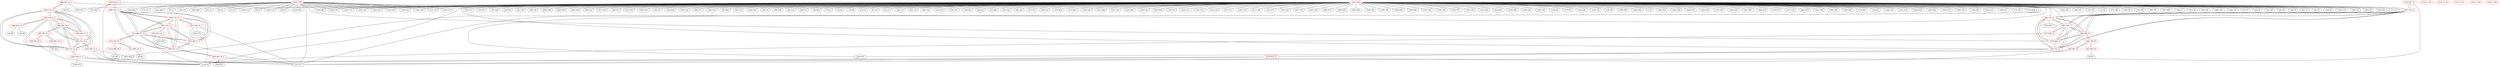 graph {
	276 [label="(276) R37_T1" color=red]
	112 [label="(112) U8"]
	281 [label="(281) T19_T1"]
	277 [label="(277) R38_T1" color=red]
	112 [label="(112) U8"]
	282 [label="(282) T20_T1"]
	278 [label="(278) R39_T1" color=red]
	217 [label="(217) P7"]
	112 [label="(112) U8"]
	283 [label="(283) T21_T1"]
	279 [label="(279) R40_T1" color=red]
	286 [label="(286) R80_P3"]
	280 [label="(280) T18_T1"]
	283 [label="(283) T21_T1"]
	282 [label="(282) T20_T1"]
	281 [label="(281) T19_T1"]
	280 [label="(280) T18_T1" color=red]
	275 [label="(275) R36_T1"]
	286 [label="(286) R80_P3"]
	283 [label="(283) T21_T1"]
	282 [label="(282) T20_T1"]
	281 [label="(281) T19_T1"]
	279 [label="(279) R40_T1"]
	281 [label="(281) T19_T1" color=red]
	276 [label="(276) R37_T1"]
	286 [label="(286) R80_P3"]
	280 [label="(280) T18_T1"]
	283 [label="(283) T21_T1"]
	282 [label="(282) T20_T1"]
	279 [label="(279) R40_T1"]
	282 [label="(282) T20_T1" color=red]
	277 [label="(277) R38_T1"]
	286 [label="(286) R80_P3"]
	280 [label="(280) T18_T1"]
	283 [label="(283) T21_T1"]
	281 [label="(281) T19_T1"]
	279 [label="(279) R40_T1"]
	283 [label="(283) T21_T1" color=red]
	278 [label="(278) R39_T1"]
	286 [label="(286) R80_P3"]
	280 [label="(280) T18_T1"]
	282 [label="(282) T20_T1"]
	281 [label="(281) T19_T1"]
	279 [label="(279) R40_T1"]
	284 [label="(284) T80_P3" color=red]
	285 [label="(285) R81_P3"]
	287 [label="(287) R82_P3"]
	286 [label="(286) R80_P3"]
	285 [label="(285) R81_P3" color=red]
	217 [label="(217) P7"]
	255 [label="(255) D37"]
	284 [label="(284) T80_P3"]
	286 [label="(286) R80_P3" color=red]
	280 [label="(280) T18_T1"]
	283 [label="(283) T21_T1"]
	282 [label="(282) T20_T1"]
	281 [label="(281) T19_T1"]
	279 [label="(279) R40_T1"]
	284 [label="(284) T80_P3"]
	287 [label="(287) R82_P3" color=red]
	0 [label="(0) JP1"]
	284 [label="(284) T80_P3"]
	288 [label="(288) R36_T1_2" color=red]
	15 [label="(15) R6"]
	26 [label="(26) P8"]
	293 [label="(293) T18_T1_2"]
	289 [label="(289) R37_T1_2" color=red]
	184 [label="(184) Y2"]
	190 [label="(190) U13"]
	187 [label="(187) C81"]
	294 [label="(294) T19_T1_2"]
	290 [label="(290) R38_T1_2" color=red]
	112 [label="(112) U8"]
	217 [label="(217) P7"]
	266 [label="(266) R72"]
	295 [label="(295) T20_T1_2"]
	291 [label="(291) R39_T1_2" color=red]
	245 [label="(245) D22"]
	217 [label="(217) P7"]
	112 [label="(112) U8"]
	296 [label="(296) T21_T1_2"]
	292 [label="(292) R40_T1_2" color=red]
	299 [label="(299) R80_P3_2"]
	293 [label="(293) T18_T1_2"]
	296 [label="(296) T21_T1_2"]
	295 [label="(295) T20_T1_2"]
	294 [label="(294) T19_T1_2"]
	293 [label="(293) T18_T1_2" color=red]
	295 [label="(295) T20_T1_2"]
	294 [label="(294) T19_T1_2"]
	296 [label="(296) T21_T1_2"]
	288 [label="(288) R36_T1_2"]
	299 [label="(299) R80_P3_2"]
	292 [label="(292) R40_T1_2"]
	294 [label="(294) T19_T1_2" color=red]
	295 [label="(295) T20_T1_2"]
	293 [label="(293) T18_T1_2"]
	296 [label="(296) T21_T1_2"]
	289 [label="(289) R37_T1_2"]
	299 [label="(299) R80_P3_2"]
	292 [label="(292) R40_T1_2"]
	295 [label="(295) T20_T1_2" color=red]
	294 [label="(294) T19_T1_2"]
	293 [label="(293) T18_T1_2"]
	296 [label="(296) T21_T1_2"]
	290 [label="(290) R38_T1_2"]
	299 [label="(299) R80_P3_2"]
	292 [label="(292) R40_T1_2"]
	296 [label="(296) T21_T1_2" color=red]
	295 [label="(295) T20_T1_2"]
	294 [label="(294) T19_T1_2"]
	293 [label="(293) T18_T1_2"]
	291 [label="(291) R39_T1_2"]
	299 [label="(299) R80_P3_2"]
	292 [label="(292) R40_T1_2"]
	297 [label="(297) T80_P3_2" color=red]
	298 [label="(298) R81_P3_2"]
	300 [label="(300) R82_P3_2"]
	299 [label="(299) R80_P3_2"]
	298 [label="(298) R81_P3_2" color=red]
	47 [label="(47) R18"]
	297 [label="(297) T80_P3_2"]
	299 [label="(299) R80_P3_2" color=red]
	293 [label="(293) T18_T1_2"]
	296 [label="(296) T21_T1_2"]
	295 [label="(295) T20_T1_2"]
	294 [label="(294) T19_T1_2"]
	292 [label="(292) R40_T1_2"]
	297 [label="(297) T80_P3_2"]
	300 [label="(300) R82_P3_2" color=red]
	112 [label="(112) U8"]
	297 [label="(297) T80_P3_2"]
	301 [label="(301) R36_T1_3" color=red]
	112 [label="(112) U8"]
	267 [label="(267) R71"]
	217 [label="(217) P7"]
	306 [label="(306) T18_T1_3"]
	302 [label="(302) R37_T1_3" color=red]
	217 [label="(217) P7"]
	112 [label="(112) U8"]
	272 [label="(272) R78"]
	307 [label="(307) T19_T1_3"]
	303 [label="(303) R38_T1_3" color=red]
	109 [label="(109) U10"]
	103 [label="(103) R44"]
	112 [label="(112) U8"]
	308 [label="(308) T20_T1_3"]
	304 [label="(304) R39_T1_3" color=red]
	217 [label="(217) P7"]
	112 [label="(112) U8"]
	264 [label="(264) R70"]
	309 [label="(309) T21_T1_3"]
	305 [label="(305) R40_T1_3" color=red]
	312 [label="(312) R80_P3_3"]
	306 [label="(306) T18_T1_3"]
	309 [label="(309) T21_T1_3"]
	308 [label="(308) T20_T1_3"]
	307 [label="(307) T19_T1_3"]
	306 [label="(306) T18_T1_3" color=red]
	308 [label="(308) T20_T1_3"]
	307 [label="(307) T19_T1_3"]
	309 [label="(309) T21_T1_3"]
	301 [label="(301) R36_T1_3"]
	312 [label="(312) R80_P3_3"]
	305 [label="(305) R40_T1_3"]
	307 [label="(307) T19_T1_3" color=red]
	308 [label="(308) T20_T1_3"]
	306 [label="(306) T18_T1_3"]
	309 [label="(309) T21_T1_3"]
	302 [label="(302) R37_T1_3"]
	312 [label="(312) R80_P3_3"]
	305 [label="(305) R40_T1_3"]
	308 [label="(308) T20_T1_3" color=red]
	307 [label="(307) T19_T1_3"]
	306 [label="(306) T18_T1_3"]
	309 [label="(309) T21_T1_3"]
	303 [label="(303) R38_T1_3"]
	312 [label="(312) R80_P3_3"]
	305 [label="(305) R40_T1_3"]
	309 [label="(309) T21_T1_3" color=red]
	308 [label="(308) T20_T1_3"]
	307 [label="(307) T19_T1_3"]
	306 [label="(306) T18_T1_3"]
	304 [label="(304) R39_T1_3"]
	312 [label="(312) R80_P3_3"]
	305 [label="(305) R40_T1_3"]
	310 [label="(310) T80_P3_3" color=red]
	311 [label="(311) R81_P3_3"]
	313 [label="(313) R82_P3_3"]
	312 [label="(312) R80_P3_3"]
	311 [label="(311) R81_P3_3" color=red]
	6 [label="(6) R11"]
	310 [label="(310) T80_P3_3"]
	312 [label="(312) R80_P3_3" color=red]
	306 [label="(306) T18_T1_3"]
	309 [label="(309) T21_T1_3"]
	308 [label="(308) T20_T1_3"]
	307 [label="(307) T19_T1_3"]
	305 [label="(305) R40_T1_3"]
	310 [label="(310) T80_P3_3"]
	313 [label="(313) R82_P3_3" color=red]
	27 [label="(27) P9"]
	310 [label="(310) T80_P3_3"]
	314 [label="(314) +1.5V" color=red]
	315 [label="(315) +1.2V" color=red]
	316 [label="(316) +5V" color=red]
	162 [label="(162) R45"]
	175 [label="(175) D7"]
	113 [label="(113) U9"]
	161 [label="(161) R48"]
	8 [label="(8) C5"]
	20 [label="(20) U3"]
	165 [label="(165) C74"]
	189 [label="(189) C86"]
	203 [label="(203) R60"]
	21 [label="(21) U1"]
	16 [label="(16) C2"]
	217 [label="(217) P7"]
	17 [label="(17) C1"]
	9 [label="(9) C4"]
	164 [label="(164) C76"]
	124 [label="(124) C73"]
	192 [label="(192) C87"]
	193 [label="(193) F1"]
	190 [label="(190) U13"]
	163 [label="(163) U12"]
	122 [label="(122) R42"]
	123 [label="(123) C69"]
	194 [label="(194) C82"]
	185 [label="(185) C84"]
	279 [label="(279) R40_T1"]
	317 [label="(317) +3.3V" color=red]
	318 [label="(318) +1.0V" color=red]
	319 [label="(319) +1.8V" color=red]
	320 [label="(320) GND" color=red]
	82 [label="(82) C65"]
	80 [label="(80) C47"]
	73 [label="(73) C10"]
	2 [label="(2) C6"]
	77 [label="(77) C26"]
	78 [label="(78) C36"]
	79 [label="(79) C39"]
	85 [label="(85) C55"]
	207 [label="(207) R61"]
	68 [label="(68) U7"]
	76 [label="(76) C28"]
	84 [label="(84) C62"]
	188 [label="(188) C85"]
	187 [label="(187) C81"]
	186 [label="(186) C83"]
	185 [label="(185) C84"]
	194 [label="(194) C82"]
	190 [label="(190) U13"]
	31 [label="(31) C7"]
	29 [label="(29) C8"]
	191 [label="(191) P5"]
	25 [label="(25) P2"]
	24 [label="(24) P3"]
	22 [label="(22) U4"]
	30 [label="(30) C9"]
	209 [label="(209) J2"]
	195 [label="(195) U14"]
	64 [label="(64) C21"]
	65 [label="(65) C24"]
	83 [label="(83) C63"]
	71 [label="(71) C14"]
	81 [label="(81) C51"]
	189 [label="(189) C86"]
	74 [label="(74) C27"]
	75 [label="(75) C29"]
	202 [label="(202) P6"]
	112 [label="(112) U8"]
	91 [label="(91) C45"]
	90 [label="(90) C35"]
	206 [label="(206) C89"]
	205 [label="(205) C88"]
	204 [label="(204) C90"]
	88 [label="(88) C41"]
	211 [label="(211) C95"]
	86 [label="(86) C53"]
	212 [label="(212) C91"]
	102 [label="(102) SW1"]
	23 [label="(23) U2"]
	100 [label="(100) R49"]
	198 [label="(198) C92"]
	96 [label="(96) C77"]
	199 [label="(199) C93"]
	95 [label="(95) SW2"]
	87 [label="(87) C50"]
	196 [label="(196) C94"]
	28 [label="(28) U5"]
	89 [label="(89) C38"]
	40 [label="(40) C15"]
	39 [label="(39) C17"]
	45 [label="(45) R35"]
	33 [label="(33) J1"]
	19 [label="(19) R2"]
	18 [label="(18) R8"]
	10 [label="(10) C3"]
	67 [label="(67) U6"]
	41 [label="(41) C11"]
	43 [label="(43) C13"]
	55 [label="(55) C18"]
	60 [label="(60) C23"]
	106 [label="(106) R37"]
	104 [label="(104) C67"]
	105 [label="(105) D2"]
	109 [label="(109) U10"]
	38 [label="(38) C16"]
	37 [label="(37) R29"]
	59 [label="(59) C22"]
	58 [label="(58) C20"]
	57 [label="(57) C19"]
	56 [label="(56) C12"]
	119 [label="(119) R50"]
	115 [label="(115) R43"]
	143 [label="(143) C30"]
	113 [label="(113) U9"]
	257 [label="(257) D48"]
	147 [label="(147) C52"]
	231 [label="(231) D46"]
	144 [label="(144) C25"]
	256 [label="(256) D43"]
	123 [label="(123) C69"]
	135 [label="(135) P4"]
	133 [label="(133) U11"]
	141 [label="(141) C31"]
	132 [label="(132) C72"]
	131 [label="(131) C71"]
	130 [label="(130) C79"]
	117 [label="(117) C68"]
	121 [label="(121) C75"]
	142 [label="(142) C32"]
	164 [label="(164) C76"]
	165 [label="(165) C74"]
	167 [label="(167) C78"]
	145 [label="(145) C34"]
	260 [label="(260) D12"]
	258 [label="(258) D53"]
	259 [label="(259) D58"]
	146 [label="(146) C40"]
	124 [label="(124) C73"]
	169 [label="(169) C80"]
	253 [label="(253) D29"]
	234 [label="(234) D61"]
	151 [label="(151) C61"]
	155 [label="(155) C48"]
	152 [label="(152) C57"]
	153 [label="(153) C54"]
	154 [label="(154) C49"]
	232 [label="(232) D51"]
	233 [label="(233) D56"]
	149 [label="(149) C66"]
	150 [label="(150) C64"]
	217 [label="(217) P7"]
	129 [label="(129) D6"]
	127 [label="(127) D5"]
	126 [label="(126) C46"]
	139 [label="(139) C70"]
	140 [label="(140) D4"]
	250 [label="(250) D60"]
	249 [label="(249) D55"]
	1 [label="(1) P1"]
	243 [label="(243) D10"]
	242 [label="(242) D54"]
	248 [label="(248) D50"]
	238 [label="(238) D30"]
	237 [label="(237) D25"]
	246 [label="(246) D34"]
	247 [label="(247) D45"]
	244 [label="(244) D18"]
	192 [label="(192) C87"]
	245 [label="(245) D22"]
	156 [label="(156) C37"]
	157 [label="(157) C42"]
	261 [label="(261) D19"]
	241 [label="(241) D49"]
	240 [label="(240) D38"]
	239 [label="(239) D33"]
	174 [label="(174) R47"]
	173 [label="(173) Q1"]
	158 [label="(158) C33"]
	251 [label="(251) D16"]
	252 [label="(252) D24"]
	255 [label="(255) D37"]
	254 [label="(254) D32"]
	159 [label="(159) C43"]
	160 [label="(160) C44"]
	176 [label="(176) FB2"]
	163 [label="(163) U12"]
	235 [label="(235) D14"]
	236 [label="(236) D17"]
	171 [label="(171) Q2"]
	172 [label="(172) R58"]
	282 [label="(282) T20_T1"]
	281 [label="(281) T19_T1"]
	280 [label="(280) T18_T1"]
	283 [label="(283) T21_T1"]
	276 -- 112
	276 -- 281
	277 -- 112
	277 -- 282
	278 -- 217
	278 -- 112
	278 -- 283
	279 -- 286
	279 -- 280
	279 -- 283
	279 -- 282
	279 -- 281
	280 -- 275
	280 -- 286
	280 -- 283
	280 -- 282
	280 -- 281
	280 -- 279
	281 -- 276
	281 -- 286
	281 -- 280
	281 -- 283
	281 -- 282
	281 -- 279
	282 -- 277
	282 -- 286
	282 -- 280
	282 -- 283
	282 -- 281
	282 -- 279
	283 -- 278
	283 -- 286
	283 -- 280
	283 -- 282
	283 -- 281
	283 -- 279
	284 -- 285
	284 -- 287
	284 -- 286
	285 -- 217
	285 -- 255
	285 -- 284
	286 -- 280
	286 -- 283
	286 -- 282
	286 -- 281
	286 -- 279
	286 -- 284
	287 -- 0
	287 -- 284
	288 -- 15
	288 -- 26
	288 -- 293
	289 -- 184
	289 -- 190
	289 -- 187
	289 -- 294
	290 -- 112
	290 -- 217
	290 -- 266
	290 -- 295
	291 -- 245
	291 -- 217
	291 -- 112
	291 -- 296
	292 -- 299
	292 -- 293
	292 -- 296
	292 -- 295
	292 -- 294
	293 -- 295
	293 -- 294
	293 -- 296
	293 -- 288
	293 -- 299
	293 -- 292
	294 -- 295
	294 -- 293
	294 -- 296
	294 -- 289
	294 -- 299
	294 -- 292
	295 -- 294
	295 -- 293
	295 -- 296
	295 -- 290
	295 -- 299
	295 -- 292
	296 -- 295
	296 -- 294
	296 -- 293
	296 -- 291
	296 -- 299
	296 -- 292
	297 -- 298
	297 -- 300
	297 -- 299
	298 -- 47
	298 -- 297
	299 -- 293
	299 -- 296
	299 -- 295
	299 -- 294
	299 -- 292
	299 -- 297
	300 -- 112
	300 -- 297
	301 -- 112
	301 -- 267
	301 -- 217
	301 -- 306
	302 -- 217
	302 -- 112
	302 -- 272
	302 -- 307
	303 -- 109
	303 -- 103
	303 -- 112
	303 -- 308
	304 -- 217
	304 -- 112
	304 -- 264
	304 -- 309
	305 -- 312
	305 -- 306
	305 -- 309
	305 -- 308
	305 -- 307
	306 -- 308
	306 -- 307
	306 -- 309
	306 -- 301
	306 -- 312
	306 -- 305
	307 -- 308
	307 -- 306
	307 -- 309
	307 -- 302
	307 -- 312
	307 -- 305
	308 -- 307
	308 -- 306
	308 -- 309
	308 -- 303
	308 -- 312
	308 -- 305
	309 -- 308
	309 -- 307
	309 -- 306
	309 -- 304
	309 -- 312
	309 -- 305
	310 -- 311
	310 -- 313
	310 -- 312
	311 -- 6
	311 -- 310
	312 -- 306
	312 -- 309
	312 -- 308
	312 -- 307
	312 -- 305
	312 -- 310
	313 -- 27
	313 -- 310
	316 -- 162
	316 -- 175
	316 -- 113
	316 -- 161
	316 -- 8
	316 -- 20
	316 -- 165
	316 -- 189
	316 -- 203
	316 -- 21
	316 -- 16
	316 -- 217
	316 -- 17
	316 -- 9
	316 -- 164
	316 -- 124
	316 -- 192
	316 -- 193
	316 -- 190
	316 -- 163
	316 -- 122
	316 -- 123
	316 -- 194
	316 -- 185
	316 -- 279
	320 -- 82
	320 -- 80
	320 -- 73
	320 -- 2
	320 -- 77
	320 -- 78
	320 -- 79
	320 -- 85
	320 -- 207
	320 -- 68
	320 -- 76
	320 -- 84
	320 -- 188
	320 -- 187
	320 -- 186
	320 -- 185
	320 -- 194
	320 -- 190
	320 -- 31
	320 -- 29
	320 -- 191
	320 -- 25
	320 -- 24
	320 -- 22
	320 -- 30
	320 -- 209
	320 -- 195
	320 -- 64
	320 -- 65
	320 -- 83
	320 -- 71
	320 -- 81
	320 -- 189
	320 -- 74
	320 -- 75
	320 -- 202
	320 -- 112
	320 -- 91
	320 -- 90
	320 -- 206
	320 -- 205
	320 -- 204
	320 -- 88
	320 -- 211
	320 -- 86
	320 -- 212
	320 -- 102
	320 -- 23
	320 -- 100
	320 -- 198
	320 -- 96
	320 -- 199
	320 -- 95
	320 -- 87
	320 -- 196
	320 -- 28
	320 -- 89
	320 -- 40
	320 -- 39
	320 -- 45
	320 -- 33
	320 -- 19
	320 -- 18
	320 -- 10
	320 -- 67
	320 -- 41
	320 -- 43
	320 -- 55
	320 -- 60
	320 -- 106
	320 -- 104
	320 -- 105
	320 -- 109
	320 -- 38
	320 -- 37
	320 -- 59
	320 -- 58
	320 -- 57
	320 -- 56
	320 -- 119
	320 -- 115
	320 -- 143
	320 -- 113
	320 -- 257
	320 -- 147
	320 -- 231
	320 -- 144
	320 -- 256
	320 -- 123
	320 -- 135
	320 -- 133
	320 -- 141
	320 -- 132
	320 -- 131
	320 -- 130
	320 -- 117
	320 -- 121
	320 -- 142
	320 -- 164
	320 -- 165
	320 -- 167
	320 -- 145
	320 -- 260
	320 -- 258
	320 -- 259
	320 -- 146
	320 -- 124
	320 -- 169
	320 -- 253
	320 -- 234
	320 -- 151
	320 -- 155
	320 -- 152
	320 -- 153
	320 -- 154
	320 -- 232
	320 -- 233
	320 -- 149
	320 -- 150
	320 -- 217
	320 -- 129
	320 -- 127
	320 -- 126
	320 -- 139
	320 -- 140
	320 -- 250
	320 -- 249
	320 -- 1
	320 -- 243
	320 -- 242
	320 -- 248
	320 -- 238
	320 -- 237
	320 -- 246
	320 -- 247
	320 -- 244
	320 -- 192
	320 -- 245
	320 -- 156
	320 -- 157
	320 -- 261
	320 -- 241
	320 -- 240
	320 -- 239
	320 -- 174
	320 -- 173
	320 -- 158
	320 -- 251
	320 -- 252
	320 -- 255
	320 -- 254
	320 -- 159
	320 -- 160
	320 -- 176
	320 -- 163
	320 -- 235
	320 -- 236
	320 -- 171
	320 -- 172
	320 -- 282
	320 -- 281
	320 -- 280
	320 -- 283
}